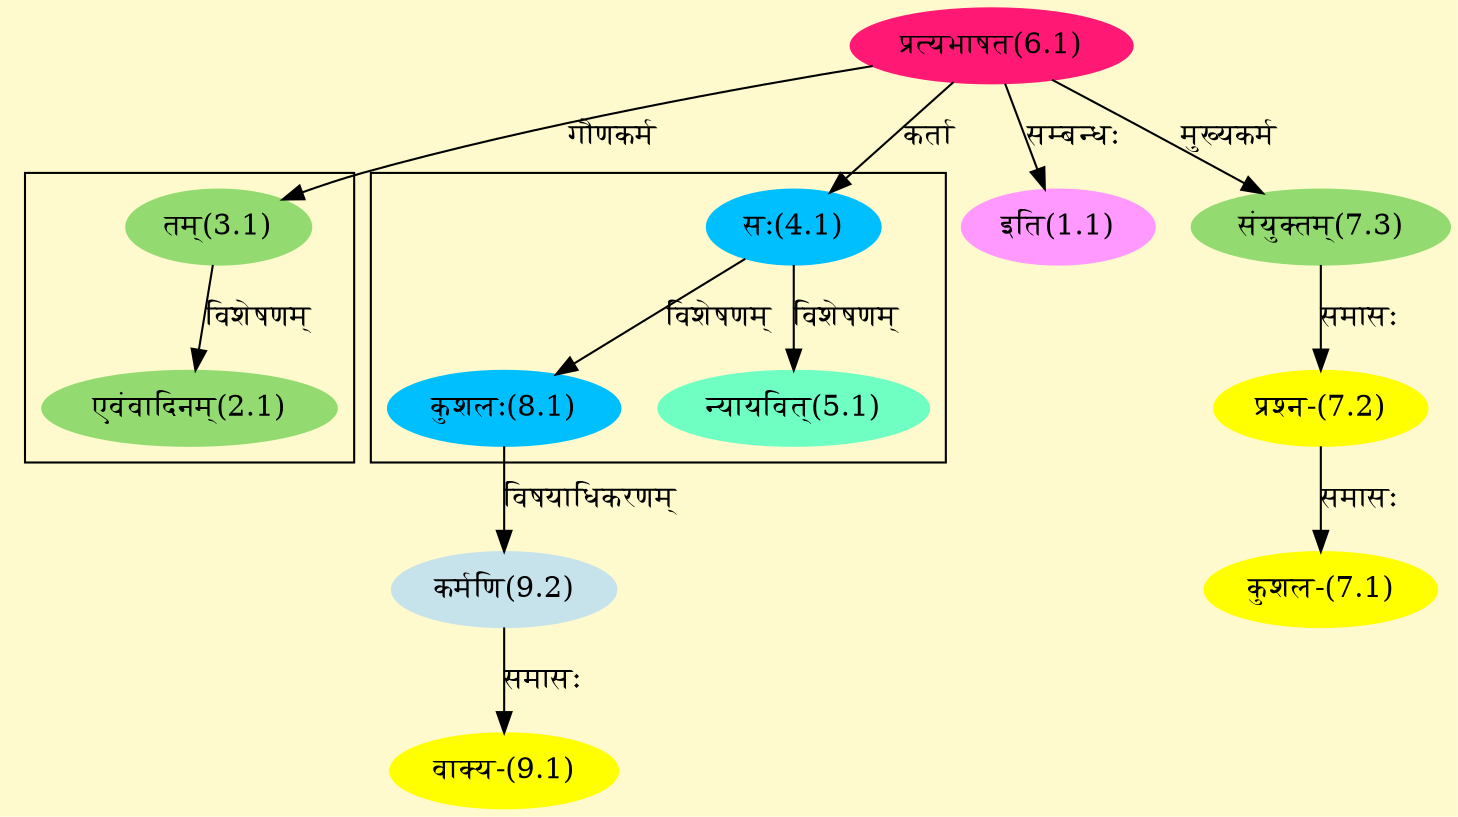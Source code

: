 digraph G{
rankdir=BT;
 compound=true;
 bgcolor="lemonchiffon1";

subgraph cluster_1{
Node2_1 [style=filled, color="#93DB70" label = "एवंवादिनम्(2.1)"]
Node3_1 [style=filled, color="#93DB70" label = "तम्(3.1)"]

}

subgraph cluster_2{
Node5_1 [style=filled, color="#6FFFC3" label = "न्यायवित्(5.1)"]
Node4_1 [style=filled, color="#00BFFF" label = "सः(4.1)"]
Node8_1 [style=filled, color="#00BFFF" label = "कुशलः(8.1)"]

}
Node1_1 [style=filled, color="#FF99FF" label = "इति(1.1)"]
Node6_1 [style=filled, color="#FF1975" label = "प्रत्यभाषत(6.1)"]
Node3_1 [style=filled, color="#93DB70" label = "तम्(3.1)"]
Node4_1 [style=filled, color="#00BFFF" label = "सः(4.1)"]
Node [style=filled, color="" label = "()"]
Node7_1 [style=filled, color="#FFFF00" label = "कुशल-(7.1)"]
Node7_2 [style=filled, color="#FFFF00" label = "प्रश्न-(7.2)"]
Node7_3 [style=filled, color="#93DB70" label = "संयुक्तम्(7.3)"]
Node9_1 [style=filled, color="#FFFF00" label = "वाक्य-(9.1)"]
Node9_2 [style=filled, color="#C6E2EB" label = "कर्मणि(9.2)"]
Node8_1 [style=filled, color="#00BFFF" label = "कुशलः(8.1)"]
/* Start of Relations section */

Node1_1 -> Node6_1 [  label="सम्बन्धः"  dir="back" ]
Node2_1 -> Node3_1 [  label="विशेषणम्"  dir="back" ]
Node3_1 -> Node6_1 [  label="गौणकर्म"  dir="back" ]
Node4_1 -> Node6_1 [  label="कर्ता"  dir="back" ]
Node5_1 -> Node4_1 [  label="विशेषणम्"  dir="back" ]
Node7_1 -> Node7_2 [  label="समासः"  dir="back" ]
Node7_2 -> Node7_3 [  label="समासः"  dir="back" ]
Node7_3 -> Node6_1 [  label="मुख्यकर्म"  dir="back" ]
Node8_1 -> Node4_1 [  label="विशेषणम्"  dir="back" ]
Node9_1 -> Node9_2 [  label="समासः"  dir="back" ]
Node9_2 -> Node8_1 [  label="विषयाधिकरणम्"  dir="back" ]
}
